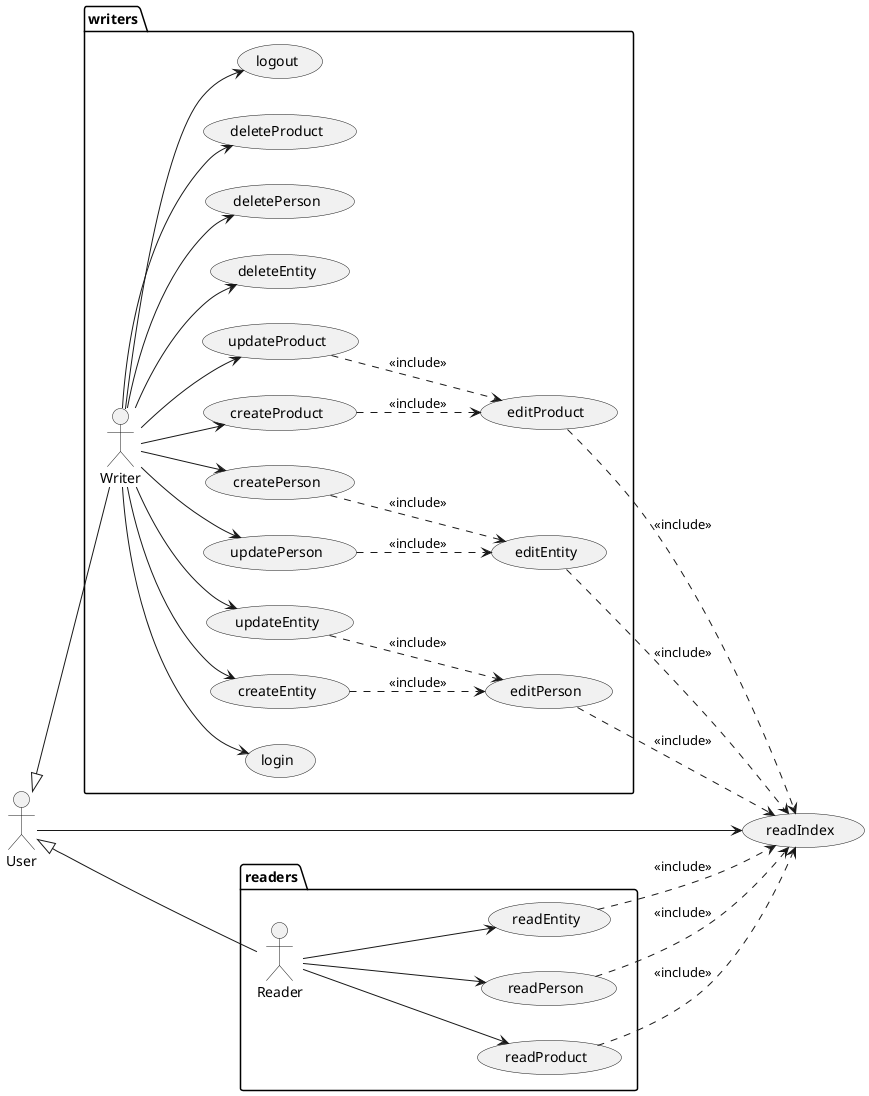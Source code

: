 @startuml ActoresCasosUso

left to right direction

actor User
usecase readIndex

package readers {
actor Reader
usecase readEntity
usecase readPerson
usecase readProduct
}

package writers {
actor Writer
usecase login
usecase createEntity
usecase createPerson
usecase createProduct
usecase updateEntity
usecase updatePerson
usecase updateProduct
usecase deleteEntity
usecase deletePerson
usecase deleteProduct
usecase editEntity
usecase editPerson
usecase editProduct
usecase logout
}

User --> readIndex

User <|-down- Reader
Reader --> readPerson
Reader --> readEntity
Reader --> readProduct

readPerson ..> readIndex : <<include>>
readEntity ..> readIndex : <<include>>
readProduct ..> readIndex : <<include>>

User <|-down- Writer
Writer --> login
Writer --> createEntity
Writer --> createPerson
Writer --> createProduct
Writer --> updateEntity
Writer --> updatePerson
Writer --> updateProduct
Writer --> deleteEntity
Writer --> deletePerson
Writer --> deleteProduct
Writer --> logout

createEntity ..> editPerson : <<include>>
createPerson ..> editEntity : <<include>>
createProduct ..> editProduct : <<include>>
updateEntity ..> editPerson : <<include>>
updatePerson ..> editEntity : <<include>>
updateProduct ..> editProduct : <<include>>

editPerson ..> readIndex : <<include>>
editEntity ..> readIndex : <<include>>
editProduct ..> readIndex : <<include>>

@enduml

